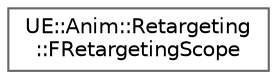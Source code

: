 digraph "Graphical Class Hierarchy"
{
 // INTERACTIVE_SVG=YES
 // LATEX_PDF_SIZE
  bgcolor="transparent";
  edge [fontname=Helvetica,fontsize=10,labelfontname=Helvetica,labelfontsize=10];
  node [fontname=Helvetica,fontsize=10,shape=box,height=0.2,width=0.4];
  rankdir="LR";
  Node0 [id="Node000000",label="UE::Anim::Retargeting\l::FRetargetingScope",height=0.2,width=0.4,color="grey40", fillcolor="white", style="filled",URL="$d3/da1/structUE_1_1Anim_1_1Retargeting_1_1FRetargetingScope.html",tooltip=" "];
}
